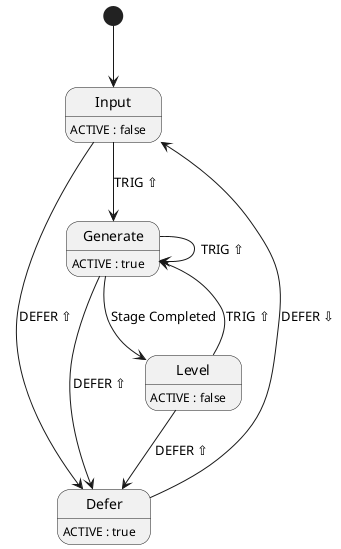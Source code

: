 @startuml
[*] --> Input

Defer : ACTIVE : true
Defer --> Input : DEFER ⇩

Generate : ACTIVE : true
Generate --> Defer : DEFER ⇧
Generate --> Generate : TRIG ⇧
Generate --> Level : Stage Completed

Input : ACTIVE : false
Input --> Defer : DEFER ⇧
Input --> Generate : TRIG ⇧

Level : ACTIVE : false
Level --> Defer : DEFER ⇧
Level --> Generate : TRIG ⇧

@enduml


